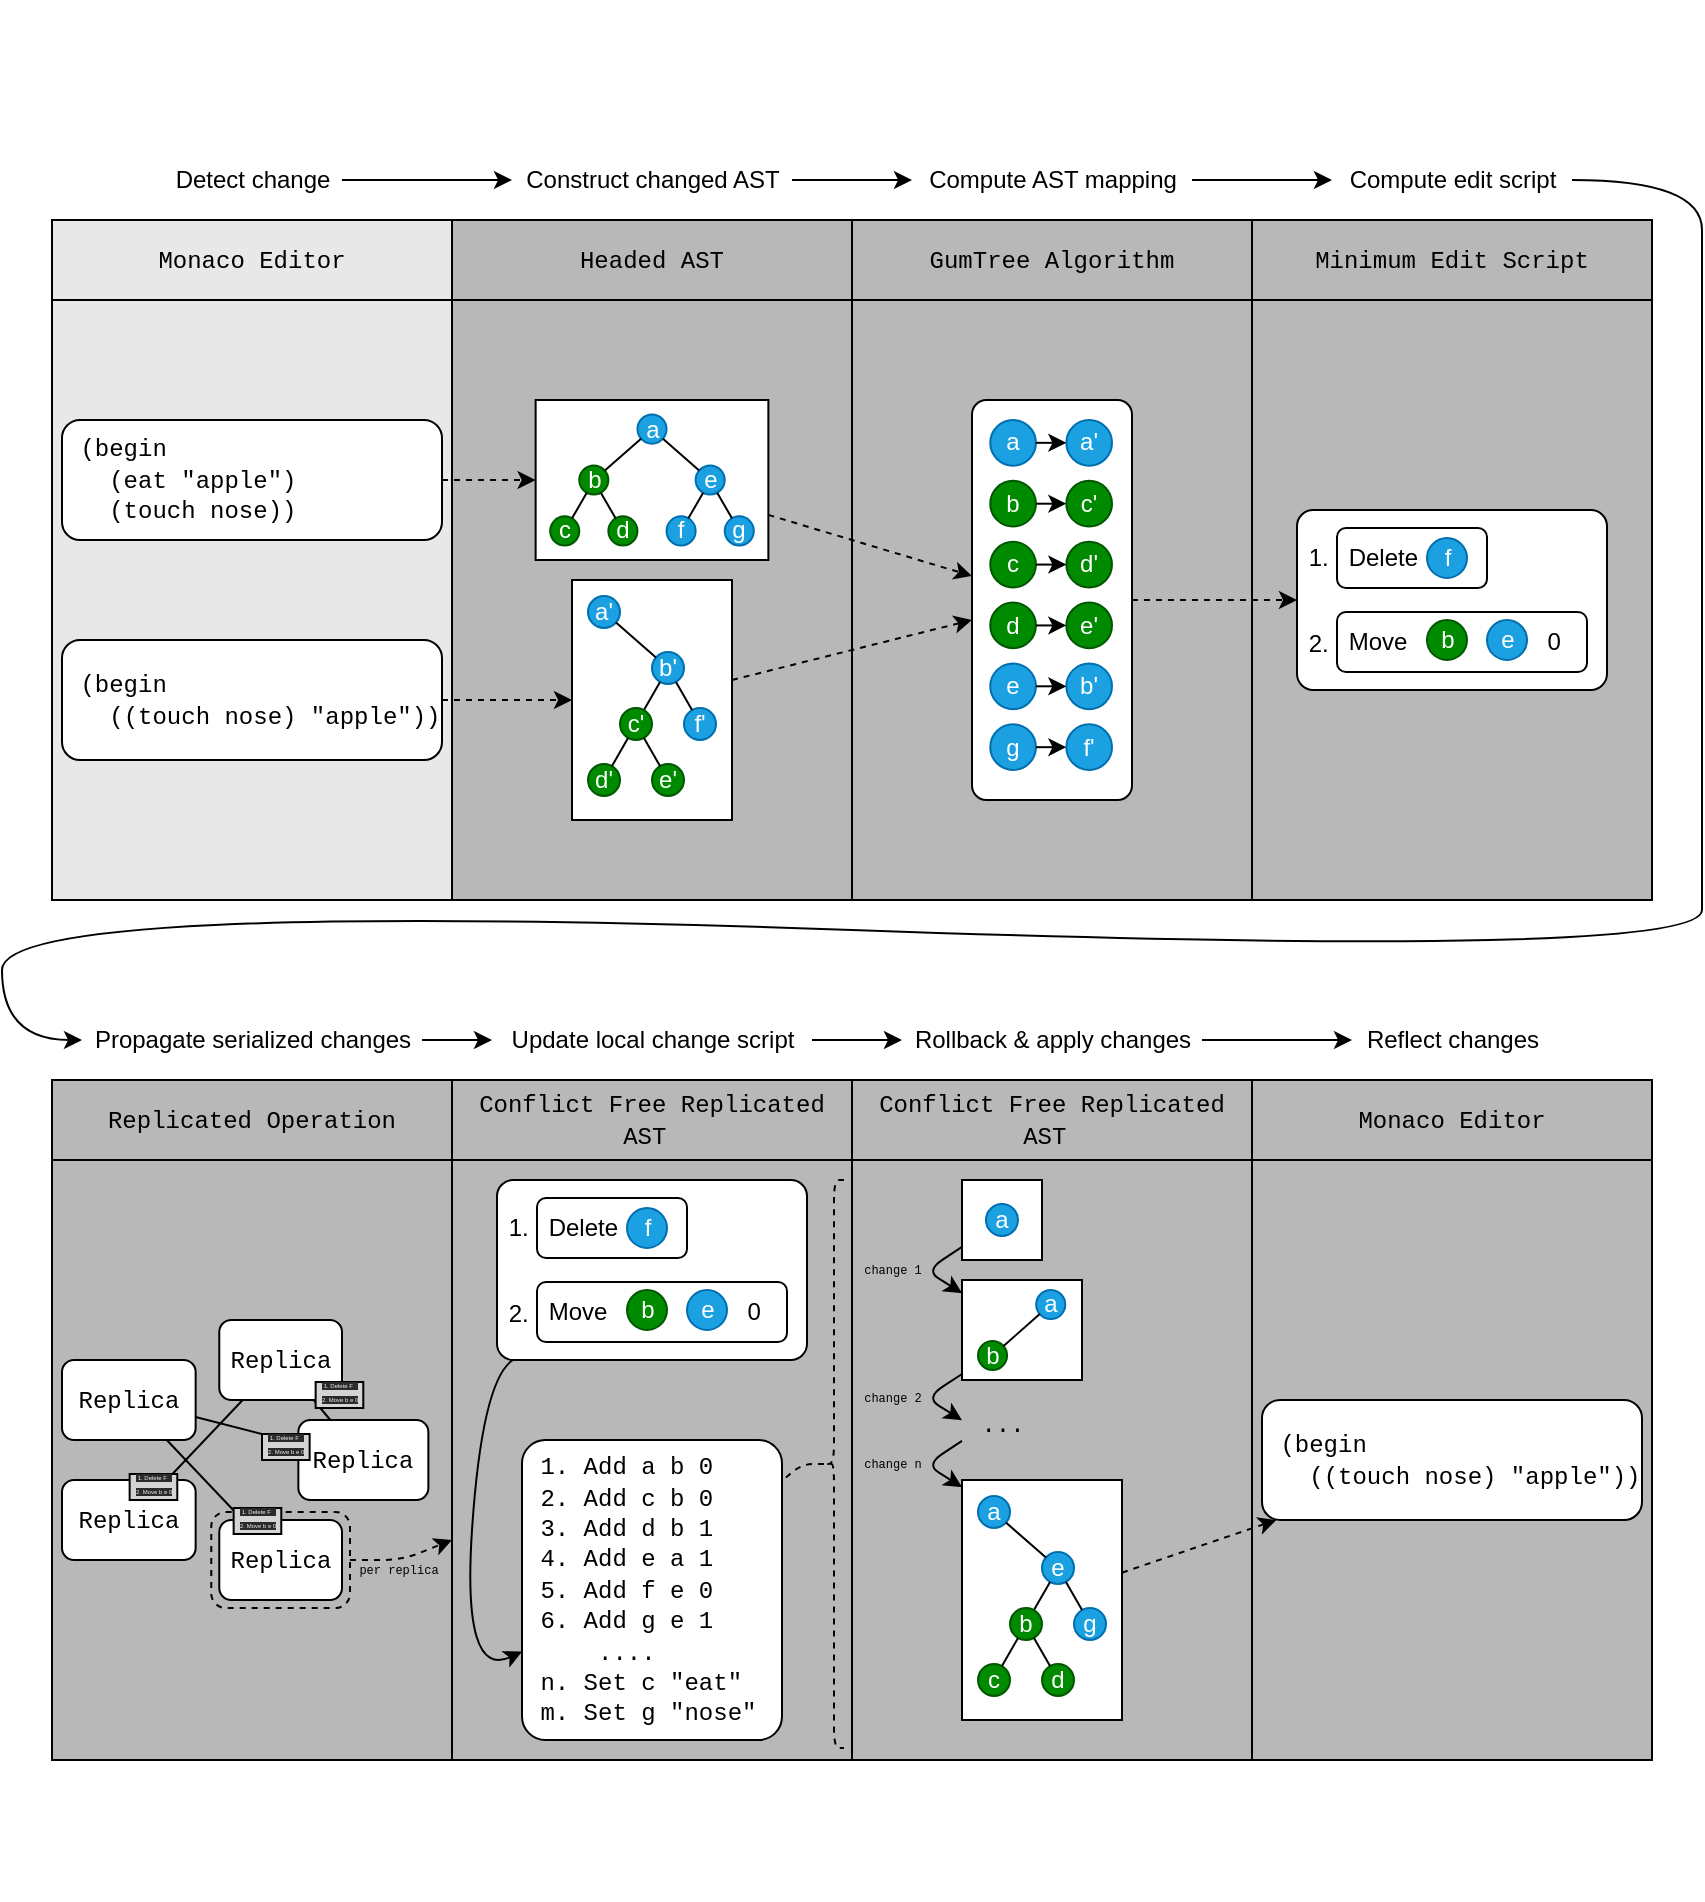 <mxfile>
    <diagram id="mRfl5f8I7EvicKER9gd0" name="Page-1">
        <mxGraphModel dx="1424" dy="2254" grid="1" gridSize="10" guides="1" tooltips="1" connect="1" arrows="1" fold="1" page="1" pageScale="1" pageWidth="850" pageHeight="1100" math="0" shadow="0">
            <root>
                <mxCell id="0"/>
                <mxCell id="1" parent="0"/>
                <mxCell id="396" value="" style="group;rotation=90;" parent="1" vertex="1" connectable="0">
                    <mxGeometry x="66.82" y="-372" width="14" height="12" as="geometry"/>
                </mxCell>
                <mxCell id="393" value="" style="endArrow=none;html=1;labelBackgroundColor=#FFCCCC;fontFamily=Helvetica;fontSize=3;strokeWidth=0.3;" parent="396" edge="1">
                    <mxGeometry width="50" height="50" relative="1" as="geometry">
                        <mxPoint x="3" y="10" as="sourcePoint"/>
                        <mxPoint x="13" as="targetPoint"/>
                    </mxGeometry>
                </mxCell>
                <mxCell id="394" value="" style="endArrow=none;html=1;labelBackgroundColor=#FFCCCC;fontFamily=Helvetica;fontSize=3;strokeWidth=0.3;" parent="396" edge="1">
                    <mxGeometry width="50" height="50" relative="1" as="geometry">
                        <mxPoint x="3" y="13" as="sourcePoint"/>
                        <mxPoint x="13" y="3" as="targetPoint"/>
                    </mxGeometry>
                </mxCell>
                <mxCell id="395" value="" style="endArrow=none;html=1;labelBackgroundColor=#FFCCCC;fontFamily=Helvetica;fontSize=3;strokeWidth=0.3;" parent="396" edge="1">
                    <mxGeometry width="50" height="50" relative="1" as="geometry">
                        <mxPoint x="1" y="9" as="sourcePoint"/>
                        <mxPoint x="11" y="-1" as="targetPoint"/>
                    </mxGeometry>
                </mxCell>
                <mxCell id="390" value="" style="endArrow=none;html=1;labelBackgroundColor=#FFCCCC;fontFamily=Helvetica;fontSize=3;strokeWidth=0.3;" parent="1" edge="1">
                    <mxGeometry width="50" height="50" relative="1" as="geometry">
                        <mxPoint x="186.82" y="-398" as="sourcePoint"/>
                        <mxPoint x="176.82" y="-408" as="targetPoint"/>
                    </mxGeometry>
                </mxCell>
                <mxCell id="391" value="" style="endArrow=none;html=1;labelBackgroundColor=#FFCCCC;fontFamily=Helvetica;fontSize=3;strokeWidth=0.3;" parent="1" edge="1">
                    <mxGeometry width="50" height="50" relative="1" as="geometry">
                        <mxPoint x="189.82" y="-398" as="sourcePoint"/>
                        <mxPoint x="179.82" y="-408" as="targetPoint"/>
                    </mxGeometry>
                </mxCell>
                <mxCell id="392" value="" style="endArrow=none;html=1;labelBackgroundColor=#FFCCCC;fontFamily=Helvetica;fontSize=3;strokeWidth=0.3;" parent="1" edge="1">
                    <mxGeometry width="50" height="50" relative="1" as="geometry">
                        <mxPoint x="185.82" y="-396" as="sourcePoint"/>
                        <mxPoint x="175.82" y="-406" as="targetPoint"/>
                    </mxGeometry>
                </mxCell>
                <mxCell id="386" value="" style="group;rotation=-25;" parent="1" vertex="1" connectable="0">
                    <mxGeometry x="125.64" y="-382" width="14" height="12" as="geometry"/>
                </mxCell>
                <mxCell id="383" value="" style="endArrow=none;html=1;labelBackgroundColor=#FFCCCC;fontFamily=Helvetica;fontSize=3;strokeWidth=0.3;" parent="386" edge="1">
                    <mxGeometry width="50" height="50" relative="1" as="geometry">
                        <mxPoint x="13" y="8" as="sourcePoint"/>
                        <mxPoint y="4" as="targetPoint"/>
                    </mxGeometry>
                </mxCell>
                <mxCell id="384" value="" style="endArrow=none;html=1;labelBackgroundColor=#FFCCCC;fontFamily=Helvetica;fontSize=3;strokeWidth=0.3;" parent="386" edge="1">
                    <mxGeometry width="50" height="50" relative="1" as="geometry">
                        <mxPoint x="15" y="6" as="sourcePoint"/>
                        <mxPoint x="2" y="2" as="targetPoint"/>
                    </mxGeometry>
                </mxCell>
                <mxCell id="385" value="" style="endArrow=none;html=1;labelBackgroundColor=#FFCCCC;fontFamily=Helvetica;fontSize=3;strokeWidth=0.3;" parent="386" edge="1">
                    <mxGeometry width="50" height="50" relative="1" as="geometry">
                        <mxPoint x="12" y="10" as="sourcePoint"/>
                        <mxPoint x="-1" y="6" as="targetPoint"/>
                    </mxGeometry>
                </mxCell>
                <mxCell id="380" value="" style="endArrow=none;html=1;labelBackgroundColor=#FFCCCC;fontFamily=Helvetica;fontSize=3;strokeWidth=0.3;" parent="1" edge="1">
                    <mxGeometry width="50" height="50" relative="1" as="geometry">
                        <mxPoint x="131.82" y="-345" as="sourcePoint"/>
                        <mxPoint x="121.82" y="-355" as="targetPoint"/>
                    </mxGeometry>
                </mxCell>
                <mxCell id="381" value="" style="endArrow=none;html=1;labelBackgroundColor=#FFCCCC;fontFamily=Helvetica;fontSize=3;strokeWidth=0.3;" parent="1" edge="1">
                    <mxGeometry width="50" height="50" relative="1" as="geometry">
                        <mxPoint x="134.82" y="-345" as="sourcePoint"/>
                        <mxPoint x="124.82" y="-355" as="targetPoint"/>
                    </mxGeometry>
                </mxCell>
                <mxCell id="382" value="" style="endArrow=none;html=1;labelBackgroundColor=#FFCCCC;fontFamily=Helvetica;fontSize=3;strokeWidth=0.3;" parent="1" edge="1">
                    <mxGeometry width="50" height="50" relative="1" as="geometry">
                        <mxPoint x="130.82" y="-343" as="sourcePoint"/>
                        <mxPoint x="120.82" y="-353" as="targetPoint"/>
                    </mxGeometry>
                </mxCell>
                <mxCell id="206" value="" style="rounded=0;whiteSpace=wrap;html=1;shadow=0;strokeColor=default;fillColor=#E8E8E8;" parent="1" vertex="1">
                    <mxGeometry x="25" y="-950" width="200" height="300" as="geometry"/>
                </mxCell>
                <mxCell id="198" value="" style="rounded=0;whiteSpace=wrap;html=1;shadow=0;strokeColor=default;fillColor=#B8B8B8;" parent="1" vertex="1">
                    <mxGeometry x="625" y="-950" width="200" height="300" as="geometry"/>
                </mxCell>
                <mxCell id="197" value="" style="rounded=0;whiteSpace=wrap;html=1;shadow=0;strokeColor=default;fillColor=#B8B8B8;" parent="1" vertex="1">
                    <mxGeometry x="425" y="-950" width="200" height="300" as="geometry"/>
                </mxCell>
                <mxCell id="178" value="" style="rounded=0;whiteSpace=wrap;html=1;shadow=0;strokeColor=default;fillColor=#B8B8B8;" parent="1" vertex="1">
                    <mxGeometry x="225" y="-950" width="200" height="300" as="geometry"/>
                </mxCell>
                <mxCell id="14" value="&lt;font face=&quot;Courier New&quot;&gt;&amp;nbsp;(begin&lt;br&gt;&amp;nbsp; &amp;nbsp;(eat &quot;&lt;/font&gt;&lt;span style=&quot;font-family: &amp;#34;courier new&amp;#34;&quot;&gt;apple&lt;/span&gt;&lt;font face=&quot;Courier New&quot;&gt;&quot;)&lt;br&gt;&amp;nbsp; &amp;nbsp;(touch nose))&lt;/font&gt;" style="rounded=1;whiteSpace=wrap;html=1;align=left;" parent="1" vertex="1">
                    <mxGeometry x="30" y="-890" width="190" height="60" as="geometry"/>
                </mxCell>
                <mxCell id="163" value="" style="group" parent="1" vertex="1" connectable="0">
                    <mxGeometry x="285" y="-810" width="80" height="120" as="geometry"/>
                </mxCell>
                <mxCell id="162" value="" style="rounded=0;whiteSpace=wrap;html=1;fontFamily=Courier New;" parent="163" vertex="1">
                    <mxGeometry width="80" height="120" as="geometry"/>
                </mxCell>
                <mxCell id="93" value="" style="group" parent="163" vertex="1" connectable="0">
                    <mxGeometry x="8" y="8.0" width="64" height="111.256" as="geometry"/>
                </mxCell>
                <mxCell id="71" value="b'" style="ellipse;whiteSpace=wrap;html=1;aspect=fixed;fillColor=#1ba1e2;strokeColor=#006EAF;fontColor=#ffffff;" parent="93" vertex="1">
                    <mxGeometry x="32" y="28" width="16" height="16" as="geometry"/>
                </mxCell>
                <mxCell id="73" value="" style="endArrow=none;html=1;" parent="93" source="71" target="84" edge="1">
                    <mxGeometry width="50" height="50" relative="1" as="geometry">
                        <mxPoint x="232" y="16" as="sourcePoint"/>
                        <mxPoint x="27.969" y="57.054" as="targetPoint"/>
                    </mxGeometry>
                </mxCell>
                <mxCell id="74" value="f'" style="ellipse;whiteSpace=wrap;html=1;aspect=fixed;fillColor=#1ba1e2;strokeColor=#006EAF;fontColor=#ffffff;" parent="93" vertex="1">
                    <mxGeometry x="48" y="56" width="16" height="16" as="geometry"/>
                </mxCell>
                <mxCell id="75" value="" style="endArrow=none;html=1;" parent="93" source="71" target="74" edge="1">
                    <mxGeometry width="50" height="50" relative="1" as="geometry">
                        <mxPoint x="13.385" y="-13.988" as="sourcePoint"/>
                        <mxPoint x="2.656" y="2.015" as="targetPoint"/>
                    </mxGeometry>
                </mxCell>
                <mxCell id="81" value="a'" style="ellipse;whiteSpace=wrap;html=1;aspect=fixed;fillColor=#1ba1e2;strokeColor=#006EAF;fontColor=#ffffff;" parent="93" vertex="1">
                    <mxGeometry width="16" height="16" as="geometry"/>
                </mxCell>
                <mxCell id="83" value="" style="endArrow=none;html=1;" parent="93" source="81" target="71" edge="1">
                    <mxGeometry width="50" height="50" relative="1" as="geometry">
                        <mxPoint x="-18.615" y="-41.988" as="sourcePoint"/>
                        <mxPoint x="20.01" y="29.066" as="targetPoint"/>
                    </mxGeometry>
                </mxCell>
                <mxCell id="84" value="c'" style="ellipse;whiteSpace=wrap;html=1;aspect=fixed;fillColor=#008a00;strokeColor=#005700;fontColor=#ffffff;" parent="93" vertex="1">
                    <mxGeometry x="16" y="56" width="16" height="16" as="geometry"/>
                </mxCell>
                <mxCell id="85" value="d'" style="ellipse;whiteSpace=wrap;html=1;aspect=fixed;fillColor=#008a00;strokeColor=#005700;fontColor=#ffffff;" parent="93" vertex="1">
                    <mxGeometry y="84" width="16" height="16" as="geometry"/>
                </mxCell>
                <mxCell id="86" value="" style="endArrow=none;html=1;" parent="93" source="84" target="85" edge="1">
                    <mxGeometry width="50" height="50" relative="1" as="geometry">
                        <mxPoint x="216" y="44" as="sourcePoint"/>
                        <mxPoint x="256" y="4" as="targetPoint"/>
                    </mxGeometry>
                </mxCell>
                <mxCell id="87" value="e'" style="ellipse;whiteSpace=wrap;html=1;aspect=fixed;fillColor=#008a00;strokeColor=#005700;fontColor=#ffffff;" parent="93" vertex="1">
                    <mxGeometry x="32" y="84" width="16" height="16" as="geometry"/>
                </mxCell>
                <mxCell id="88" value="" style="endArrow=none;html=1;" parent="93" source="84" target="87" edge="1">
                    <mxGeometry width="50" height="50" relative="1" as="geometry">
                        <mxPoint x="-2.615" y="14.012" as="sourcePoint"/>
                        <mxPoint x="-13.344" y="30.015" as="targetPoint"/>
                    </mxGeometry>
                </mxCell>
                <mxCell id="164" value="" style="group" parent="1" vertex="1" connectable="0">
                    <mxGeometry x="266.82" y="-900" width="116.36" height="80" as="geometry"/>
                </mxCell>
                <mxCell id="160" value="" style="rounded=0;whiteSpace=wrap;html=1;fontFamily=Courier New;" parent="164" vertex="1">
                    <mxGeometry width="116.36" height="80" as="geometry"/>
                </mxCell>
                <mxCell id="89" value="" style="group" parent="164" vertex="1" connectable="0">
                    <mxGeometry x="7.272" y="7.273" width="101.815" height="65.455" as="geometry"/>
                </mxCell>
                <mxCell id="56" value="e" style="ellipse;whiteSpace=wrap;html=1;aspect=fixed;fillColor=#1ba1e2;strokeColor=#006EAF;fontColor=#ffffff;" parent="89" vertex="1">
                    <mxGeometry x="72.725" y="25.455" width="14.545" height="14.545" as="geometry"/>
                </mxCell>
                <mxCell id="57" value="f" style="ellipse;whiteSpace=wrap;html=1;aspect=fixed;fillColor=#1ba1e2;strokeColor=#006EAF;fontColor=#ffffff;" parent="89" vertex="1">
                    <mxGeometry x="58.18" y="50.909" width="14.545" height="14.545" as="geometry"/>
                </mxCell>
                <mxCell id="58" value="" style="endArrow=none;html=1;" parent="89" source="56" target="57" edge="1">
                    <mxGeometry width="50" height="50" relative="1" as="geometry">
                        <mxPoint x="254.537" y="14.545" as="sourcePoint"/>
                        <mxPoint x="290.9" y="-21.818" as="targetPoint"/>
                    </mxGeometry>
                </mxCell>
                <mxCell id="59" value="g" style="ellipse;whiteSpace=wrap;html=1;aspect=fixed;fillColor=#1ba1e2;strokeColor=#006EAF;fontColor=#ffffff;" parent="89" vertex="1">
                    <mxGeometry x="87.27" y="50.909" width="14.545" height="14.545" as="geometry"/>
                </mxCell>
                <mxCell id="60" value="" style="endArrow=none;html=1;" parent="89" source="56" target="59" edge="1">
                    <mxGeometry width="50" height="50" relative="1" as="geometry">
                        <mxPoint x="55.803" y="-12.716" as="sourcePoint"/>
                        <mxPoint x="46.05" y="1.832" as="targetPoint"/>
                    </mxGeometry>
                </mxCell>
                <mxCell id="61" value="b" style="ellipse;whiteSpace=wrap;html=1;aspect=fixed;fillColor=#008a00;strokeColor=#005700;fontColor=#ffffff;" parent="89" vertex="1">
                    <mxGeometry x="14.545" y="25.455" width="14.545" height="14.545" as="geometry"/>
                </mxCell>
                <mxCell id="62" value="c" style="ellipse;whiteSpace=wrap;html=1;aspect=fixed;fillColor=#008a00;strokeColor=#005700;fontColor=#ffffff;" parent="89" vertex="1">
                    <mxGeometry y="50.909" width="14.545" height="14.545" as="geometry"/>
                </mxCell>
                <mxCell id="63" value="" style="endArrow=none;html=1;" parent="89" source="61" target="62" edge="1">
                    <mxGeometry width="50" height="50" relative="1" as="geometry">
                        <mxPoint x="196.357" y="14.545" as="sourcePoint"/>
                        <mxPoint x="232.72" y="-21.818" as="targetPoint"/>
                    </mxGeometry>
                </mxCell>
                <mxCell id="64" value="d" style="ellipse;whiteSpace=wrap;html=1;aspect=fixed;fillColor=#008a00;strokeColor=#005700;fontColor=#ffffff;" parent="89" vertex="1">
                    <mxGeometry x="29.09" y="50.909" width="14.545" height="14.545" as="geometry"/>
                </mxCell>
                <mxCell id="65" value="" style="endArrow=none;html=1;" parent="89" source="61" target="64" edge="1">
                    <mxGeometry width="50" height="50" relative="1" as="geometry">
                        <mxPoint x="-2.377" y="-12.716" as="sourcePoint"/>
                        <mxPoint x="-12.13" y="1.832" as="targetPoint"/>
                    </mxGeometry>
                </mxCell>
                <mxCell id="66" value="a" style="ellipse;whiteSpace=wrap;html=1;aspect=fixed;fillColor=#1ba1e2;strokeColor=#006EAF;fontColor=#ffffff;" parent="89" vertex="1">
                    <mxGeometry x="43.635" width="14.545" height="14.545" as="geometry"/>
                </mxCell>
                <mxCell id="68" value="" style="endArrow=none;html=1;" parent="89" source="66" target="61" edge="1">
                    <mxGeometry width="50" height="50" relative="1" as="geometry">
                        <mxPoint x="225.447" y="-10.909" as="sourcePoint"/>
                        <mxPoint x="39.989" y="26.423" as="targetPoint"/>
                    </mxGeometry>
                </mxCell>
                <mxCell id="70" value="" style="endArrow=none;html=1;" parent="89" source="66" target="56" edge="1">
                    <mxGeometry width="50" height="50" relative="1" as="geometry">
                        <mxPoint x="26.713" y="-38.171" as="sourcePoint"/>
                        <mxPoint x="61.826" y="26.423" as="targetPoint"/>
                    </mxGeometry>
                </mxCell>
                <mxCell id="189" value="" style="group" parent="1" vertex="1" connectable="0">
                    <mxGeometry x="647.5" y="-845" width="155" height="90" as="geometry"/>
                </mxCell>
                <mxCell id="187" value="&amp;nbsp;1.&lt;br&gt;&lt;br&gt;&lt;br&gt;&amp;nbsp;2." style="rounded=1;whiteSpace=wrap;html=1;align=left;arcSize=9;" parent="189" vertex="1">
                    <mxGeometry width="155" height="90" as="geometry"/>
                </mxCell>
                <mxCell id="184" value="" style="group" parent="189" vertex="1" connectable="0">
                    <mxGeometry x="20" y="9" width="75" height="30" as="geometry"/>
                </mxCell>
                <mxCell id="144" value="&amp;nbsp;Delete" style="rounded=1;whiteSpace=wrap;html=1;align=left;" parent="184" vertex="1">
                    <mxGeometry width="75" height="30" as="geometry"/>
                </mxCell>
                <mxCell id="146" value="f" style="ellipse;whiteSpace=wrap;html=1;aspect=fixed;fillColor=#1ba1e2;strokeColor=#006EAF;fontColor=#ffffff;" parent="184" vertex="1">
                    <mxGeometry x="45" y="5" width="20" height="20" as="geometry"/>
                </mxCell>
                <mxCell id="145" value="&amp;nbsp;Move&amp;nbsp; &amp;nbsp; &amp;nbsp; &amp;nbsp; &amp;nbsp; &amp;nbsp; &amp;nbsp; &amp;nbsp; &amp;nbsp; &amp;nbsp; &amp;nbsp;0" style="rounded=1;whiteSpace=wrap;html=1;align=left;" parent="189" vertex="1">
                    <mxGeometry x="20" y="51" width="125" height="30" as="geometry"/>
                </mxCell>
                <mxCell id="185" value="" style="group" parent="189" vertex="1" connectable="0">
                    <mxGeometry x="20" y="50" width="125" height="30" as="geometry"/>
                </mxCell>
                <mxCell id="149" value="b" style="ellipse;whiteSpace=wrap;html=1;aspect=fixed;fillColor=#008a00;strokeColor=#005700;fontColor=#ffffff;" parent="185" vertex="1">
                    <mxGeometry x="45" y="5" width="20" height="20" as="geometry"/>
                </mxCell>
                <mxCell id="150" value="e" style="ellipse;whiteSpace=wrap;html=1;aspect=fixed;fillColor=#1ba1e2;strokeColor=#006EAF;fontColor=#ffffff;" parent="185" vertex="1">
                    <mxGeometry x="75" y="5" width="20" height="20" as="geometry"/>
                </mxCell>
                <mxCell id="192" value="" style="group" parent="1" vertex="1" connectable="0">
                    <mxGeometry x="485" y="-900" width="80" height="200" as="geometry"/>
                </mxCell>
                <mxCell id="190" value="" style="rounded=1;whiteSpace=wrap;html=1;align=left;arcSize=9;" parent="192" vertex="1">
                    <mxGeometry width="80" height="200" as="geometry"/>
                </mxCell>
                <mxCell id="143" value="" style="group" parent="192" vertex="1" connectable="0">
                    <mxGeometry x="9.13" y="10" width="60.87" height="175" as="geometry"/>
                </mxCell>
                <mxCell id="123" value="a" style="ellipse;whiteSpace=wrap;html=1;aspect=fixed;fillColor=#1ba1e2;strokeColor=#006EAF;fontColor=#ffffff;" parent="143" vertex="1">
                    <mxGeometry width="22.826" height="22.826" as="geometry"/>
                </mxCell>
                <mxCell id="124" value="a'" style="ellipse;whiteSpace=wrap;html=1;aspect=fixed;fillColor=#1ba1e2;strokeColor=#006EAF;fontColor=#ffffff;" parent="143" vertex="1">
                    <mxGeometry x="38.044" width="22.826" height="22.826" as="geometry"/>
                </mxCell>
                <mxCell id="125" style="edgeStyle=none;html=1;fontFamily=Courier New;" parent="143" source="123" target="124" edge="1">
                    <mxGeometry relative="1" as="geometry"/>
                </mxCell>
                <mxCell id="127" value="b" style="ellipse;whiteSpace=wrap;html=1;aspect=fixed;fillColor=#008a00;strokeColor=#005700;fontColor=#ffffff;" parent="143" vertex="1">
                    <mxGeometry y="30.435" width="22.826" height="22.826" as="geometry"/>
                </mxCell>
                <mxCell id="128" value="c'" style="ellipse;whiteSpace=wrap;html=1;aspect=fixed;fillColor=#008a00;strokeColor=#005700;fontColor=#ffffff;" parent="143" vertex="1">
                    <mxGeometry x="38.044" y="30.435" width="22.826" height="22.826" as="geometry"/>
                </mxCell>
                <mxCell id="129" style="edgeStyle=none;html=1;fontFamily=Courier New;" parent="143" source="127" target="128" edge="1">
                    <mxGeometry relative="1" as="geometry"/>
                </mxCell>
                <mxCell id="130" value="c" style="ellipse;whiteSpace=wrap;html=1;aspect=fixed;fillColor=#008a00;strokeColor=#005700;fontColor=#ffffff;" parent="143" vertex="1">
                    <mxGeometry y="60.87" width="22.826" height="22.826" as="geometry"/>
                </mxCell>
                <mxCell id="131" value="d'" style="ellipse;whiteSpace=wrap;html=1;aspect=fixed;fillColor=#008a00;strokeColor=#005700;fontColor=#ffffff;" parent="143" vertex="1">
                    <mxGeometry x="38.044" y="60.87" width="22.826" height="22.826" as="geometry"/>
                </mxCell>
                <mxCell id="132" style="edgeStyle=none;html=1;fontFamily=Courier New;" parent="143" source="130" target="131" edge="1">
                    <mxGeometry relative="1" as="geometry"/>
                </mxCell>
                <mxCell id="133" value="d" style="ellipse;whiteSpace=wrap;html=1;aspect=fixed;fillColor=#008a00;strokeColor=#005700;fontColor=#ffffff;" parent="143" vertex="1">
                    <mxGeometry y="91.304" width="22.826" height="22.826" as="geometry"/>
                </mxCell>
                <mxCell id="134" value="e'" style="ellipse;whiteSpace=wrap;html=1;aspect=fixed;fillColor=#008a00;strokeColor=#005700;fontColor=#ffffff;" parent="143" vertex="1">
                    <mxGeometry x="38.044" y="91.304" width="22.826" height="22.826" as="geometry"/>
                </mxCell>
                <mxCell id="139" style="edgeStyle=none;html=1;entryX=0;entryY=0.5;entryDx=0;entryDy=0;fontFamily=Courier New;" parent="143" source="133" target="134" edge="1">
                    <mxGeometry relative="1" as="geometry"/>
                </mxCell>
                <mxCell id="135" value="e" style="ellipse;whiteSpace=wrap;html=1;aspect=fixed;fillColor=#1ba1e2;strokeColor=#006EAF;fontColor=#ffffff;" parent="143" vertex="1">
                    <mxGeometry y="121.739" width="22.826" height="22.826" as="geometry"/>
                </mxCell>
                <mxCell id="136" value="b'" style="ellipse;whiteSpace=wrap;html=1;aspect=fixed;fillColor=#1ba1e2;strokeColor=#006EAF;fontColor=#ffffff;" parent="143" vertex="1">
                    <mxGeometry x="38.044" y="121.739" width="22.826" height="22.826" as="geometry"/>
                </mxCell>
                <mxCell id="140" style="edgeStyle=none;html=1;fontFamily=Courier New;" parent="143" source="135" target="136" edge="1">
                    <mxGeometry relative="1" as="geometry"/>
                </mxCell>
                <mxCell id="137" value="g" style="ellipse;whiteSpace=wrap;html=1;aspect=fixed;fillColor=#1ba1e2;strokeColor=#006EAF;fontColor=#ffffff;" parent="143" vertex="1">
                    <mxGeometry y="152.174" width="22.826" height="22.826" as="geometry"/>
                </mxCell>
                <mxCell id="138" value="f'" style="ellipse;whiteSpace=wrap;html=1;aspect=fixed;fillColor=#1ba1e2;strokeColor=#006EAF;fontColor=#ffffff;" parent="143" vertex="1">
                    <mxGeometry x="38.044" y="152.174" width="22.826" height="22.826" as="geometry"/>
                </mxCell>
                <mxCell id="142" style="edgeStyle=none;html=1;fontFamily=Courier New;" parent="143" source="137" target="138" edge="1">
                    <mxGeometry relative="1" as="geometry"/>
                </mxCell>
                <mxCell id="200" value="&lt;span&gt;&lt;font face=&quot;Courier New&quot;&gt;Monaco Editor&lt;/font&gt;&lt;/span&gt;" style="rounded=0;whiteSpace=wrap;html=1;shadow=0;strokeColor=default;fillColor=#E8E8E8;" parent="1" vertex="1">
                    <mxGeometry x="25" y="-990" width="200" height="40" as="geometry"/>
                </mxCell>
                <mxCell id="201" value="&lt;span&gt;&lt;font face=&quot;Courier New&quot;&gt;Headed AST&lt;/font&gt;&lt;/span&gt;" style="rounded=0;whiteSpace=wrap;html=1;shadow=0;strokeColor=default;fillColor=#B8B8B8;" parent="1" vertex="1">
                    <mxGeometry x="225" y="-990" width="200" height="40" as="geometry"/>
                </mxCell>
                <mxCell id="202" value="&lt;font face=&quot;Courier New&quot;&gt;GumTree Algorithm&lt;/font&gt;" style="rounded=0;whiteSpace=wrap;html=1;shadow=0;strokeColor=default;fillColor=#B8B8B8;" parent="1" vertex="1">
                    <mxGeometry x="425" y="-990" width="200" height="40" as="geometry"/>
                </mxCell>
                <mxCell id="204" value="&lt;span&gt;&lt;font face=&quot;Courier New&quot;&gt;Minimum Edit Script&lt;/font&gt;&lt;/span&gt;" style="rounded=0;whiteSpace=wrap;html=1;shadow=0;strokeColor=default;fillColor=#B8B8B8;" parent="1" vertex="1">
                    <mxGeometry x="625" y="-990" width="200" height="40" as="geometry"/>
                </mxCell>
                <mxCell id="207" value="&lt;font face=&quot;Courier New&quot;&gt;&amp;nbsp;(begin&lt;br&gt;&amp;nbsp; &amp;nbsp;(&lt;/font&gt;&lt;span style=&quot;font-family: &amp;#34;courier new&amp;#34;&quot;&gt;(touch nose)&lt;/span&gt;&lt;font face=&quot;Courier New&quot;&gt;&amp;nbsp;&quot;&lt;/font&gt;&lt;span style=&quot;font-family: &amp;#34;courier new&amp;#34;&quot;&gt;apple&lt;/span&gt;&lt;font face=&quot;Courier New&quot;&gt;&quot;))&lt;/font&gt;" style="rounded=1;whiteSpace=wrap;html=1;align=left;" parent="1" vertex="1">
                    <mxGeometry x="30" y="-780" width="190" height="60" as="geometry"/>
                </mxCell>
                <mxCell id="225" style="edgeStyle=none;html=1;labelBackgroundColor=#FFCCCC;fontFamily=Helvetica;" parent="1" source="220" target="221" edge="1">
                    <mxGeometry relative="1" as="geometry"/>
                </mxCell>
                <mxCell id="220" value="Detect change" style="text;html=1;align=center;verticalAlign=middle;resizable=0;points=[];autosize=1;strokeColor=none;fillColor=none;" parent="1" vertex="1">
                    <mxGeometry x="80" y="-1020" width="90" height="20" as="geometry"/>
                </mxCell>
                <mxCell id="226" style="edgeStyle=none;html=1;labelBackgroundColor=#FFCCCC;fontFamily=Helvetica;" parent="1" source="221" target="223" edge="1">
                    <mxGeometry relative="1" as="geometry"/>
                </mxCell>
                <mxCell id="221" value="Construct changed AST" style="text;html=1;align=center;verticalAlign=middle;resizable=0;points=[];autosize=1;strokeColor=none;fillColor=none;" parent="1" vertex="1">
                    <mxGeometry x="255" y="-1020" width="140" height="20" as="geometry"/>
                </mxCell>
                <mxCell id="227" style="edgeStyle=none;html=1;labelBackgroundColor=#FFCCCC;fontFamily=Helvetica;" parent="1" source="223" target="224" edge="1">
                    <mxGeometry relative="1" as="geometry"/>
                </mxCell>
                <mxCell id="223" value="&lt;font face=&quot;Helvetica&quot;&gt;Compute AST mapping&lt;/font&gt;" style="text;html=1;align=center;verticalAlign=middle;resizable=0;points=[];autosize=1;strokeColor=none;fillColor=none;fontFamily=Courier New;" parent="1" vertex="1">
                    <mxGeometry x="455" y="-1020" width="140" height="20" as="geometry"/>
                </mxCell>
                <mxCell id="224" value="Compute edit script" style="text;html=1;align=center;verticalAlign=middle;resizable=0;points=[];autosize=1;strokeColor=none;fillColor=none;fontFamily=Helvetica;" parent="1" vertex="1">
                    <mxGeometry x="665" y="-1020" width="120" height="20" as="geometry"/>
                </mxCell>
                <mxCell id="229" value="" style="rounded=0;whiteSpace=wrap;html=1;shadow=0;strokeColor=default;fillColor=#B8B8B8;" parent="1" vertex="1">
                    <mxGeometry x="625" y="-520" width="200" height="300" as="geometry"/>
                </mxCell>
                <mxCell id="230" value="" style="rounded=0;whiteSpace=wrap;html=1;shadow=0;strokeColor=default;fillColor=#B8B8B8;" parent="1" vertex="1">
                    <mxGeometry x="425" y="-520" width="200" height="300" as="geometry"/>
                </mxCell>
                <mxCell id="231" value="" style="rounded=0;whiteSpace=wrap;html=1;shadow=0;strokeColor=default;fillColor=#B8B8B8;" parent="1" vertex="1">
                    <mxGeometry x="225" y="-520" width="200" height="300" as="geometry"/>
                </mxCell>
                <mxCell id="294" value="&lt;span&gt;&lt;font face=&quot;Courier New&quot;&gt;Conflict Free Replicated AST&amp;nbsp;&lt;/font&gt;&lt;/span&gt;" style="rounded=0;whiteSpace=wrap;html=1;shadow=0;strokeColor=default;fillColor=#B8B8B8;" parent="1" vertex="1">
                    <mxGeometry x="225" y="-560" width="200" height="40" as="geometry"/>
                </mxCell>
                <mxCell id="295" value="&lt;span style=&quot;font-family: &amp;#34;courier new&amp;#34;&quot;&gt;Conflict Free Replicated AST&amp;nbsp;&lt;/span&gt;" style="rounded=0;whiteSpace=wrap;html=1;shadow=0;strokeColor=default;fillColor=#B8B8B8;" parent="1" vertex="1">
                    <mxGeometry x="425" y="-560" width="200" height="40" as="geometry"/>
                </mxCell>
                <mxCell id="296" value="&lt;span&gt;&lt;font face=&quot;Courier New&quot;&gt;Monaco Editor&lt;/font&gt;&lt;/span&gt;" style="rounded=0;whiteSpace=wrap;html=1;shadow=0;strokeColor=default;fillColor=#B8B8B8;" parent="1" vertex="1">
                    <mxGeometry x="625" y="-560" width="200" height="40" as="geometry"/>
                </mxCell>
                <mxCell id="298" style="edgeStyle=none;html=1;labelBackgroundColor=#FFCCCC;fontFamily=Helvetica;" parent="1" source="299" target="301" edge="1">
                    <mxGeometry relative="1" as="geometry"/>
                </mxCell>
                <mxCell id="299" value="Propagate serialized changes" style="text;html=1;align=center;verticalAlign=middle;resizable=0;points=[];autosize=1;strokeColor=none;fillColor=none;" parent="1" vertex="1">
                    <mxGeometry x="40" y="-590" width="170" height="20" as="geometry"/>
                </mxCell>
                <mxCell id="300" style="edgeStyle=none;html=1;labelBackgroundColor=#FFCCCC;fontFamily=Helvetica;" parent="1" source="301" target="303" edge="1">
                    <mxGeometry relative="1" as="geometry"/>
                </mxCell>
                <mxCell id="301" value="Update local change script" style="text;html=1;align=center;verticalAlign=middle;resizable=0;points=[];autosize=1;strokeColor=none;fillColor=none;" parent="1" vertex="1">
                    <mxGeometry x="245" y="-590" width="160" height="20" as="geometry"/>
                </mxCell>
                <mxCell id="302" style="edgeStyle=none;html=1;labelBackgroundColor=#FFCCCC;fontFamily=Helvetica;" parent="1" source="303" target="304" edge="1">
                    <mxGeometry relative="1" as="geometry"/>
                </mxCell>
                <mxCell id="303" value="&lt;font face=&quot;Helvetica&quot;&gt;Rollback &amp;amp; apply changes&lt;/font&gt;" style="text;html=1;align=center;verticalAlign=middle;resizable=0;points=[];autosize=1;strokeColor=none;fillColor=none;fontFamily=Courier New;" parent="1" vertex="1">
                    <mxGeometry x="450" y="-590" width="150" height="20" as="geometry"/>
                </mxCell>
                <mxCell id="304" value="Reflect changes" style="text;html=1;align=center;verticalAlign=middle;resizable=0;points=[];autosize=1;strokeColor=none;fillColor=none;fontFamily=Helvetica;" parent="1" vertex="1">
                    <mxGeometry x="675" y="-590" width="100" height="20" as="geometry"/>
                </mxCell>
                <mxCell id="305" value="" style="rounded=0;whiteSpace=wrap;html=1;shadow=0;strokeColor=default;fillColor=#B8B8B8;" parent="1" vertex="1">
                    <mxGeometry x="25" y="-520" width="200" height="300" as="geometry"/>
                </mxCell>
                <mxCell id="336" value="&lt;span&gt;&lt;font face=&quot;Courier New&quot;&gt;Replicated Operation&lt;/font&gt;&lt;/span&gt;" style="rounded=0;whiteSpace=wrap;html=1;shadow=0;strokeColor=default;fillColor=#B8B8B8;" parent="1" vertex="1">
                    <mxGeometry x="25" y="-560" width="200" height="40" as="geometry"/>
                </mxCell>
                <mxCell id="339" value="&lt;font face=&quot;Courier New&quot;&gt;Replica&lt;/font&gt;" style="rounded=1;whiteSpace=wrap;html=1;shadow=0;fontFamily=Helvetica;strokeColor=default;fillColor=default;" parent="1" vertex="1">
                    <mxGeometry x="108.64" y="-340" width="61.36" height="40" as="geometry"/>
                </mxCell>
                <mxCell id="340" value="&lt;font face=&quot;Courier New&quot;&gt;Replica&lt;/font&gt;" style="rounded=1;whiteSpace=wrap;html=1;shadow=0;fontFamily=Helvetica;strokeColor=default;fillColor=default;" parent="1" vertex="1">
                    <mxGeometry x="148.18" y="-390" width="65" height="40" as="geometry"/>
                </mxCell>
                <mxCell id="341" value="&lt;font face=&quot;Courier New&quot;&gt;Replica&lt;/font&gt;" style="rounded=1;whiteSpace=wrap;html=1;shadow=0;fontFamily=Helvetica;strokeColor=default;fillColor=default;" parent="1" vertex="1">
                    <mxGeometry x="108.64" y="-440" width="61.36" height="40" as="geometry"/>
                </mxCell>
                <mxCell id="342" value="&lt;font face=&quot;Courier New&quot;&gt;Replica&lt;/font&gt;" style="rounded=1;whiteSpace=wrap;html=1;shadow=0;fontFamily=Helvetica;strokeColor=default;fillColor=default;" parent="1" vertex="1">
                    <mxGeometry x="30" y="-420" width="66.82" height="40" as="geometry"/>
                </mxCell>
                <mxCell id="344" value="&lt;font face=&quot;Courier New&quot;&gt;Replica&lt;/font&gt;" style="rounded=1;whiteSpace=wrap;html=1;shadow=0;fontFamily=Helvetica;strokeColor=default;fillColor=default;" parent="1" vertex="1">
                    <mxGeometry x="30" y="-360" width="66.82" height="40" as="geometry"/>
                </mxCell>
                <mxCell id="345" value="" style="endArrow=none;html=1;labelBackgroundColor=#FFCCCC;fontFamily=Courier New;" parent="1" source="342" target="340" edge="1">
                    <mxGeometry width="50" height="50" relative="1" as="geometry">
                        <mxPoint x="131.82" y="-410" as="sourcePoint"/>
                        <mxPoint x="181.82" y="-460" as="targetPoint"/>
                    </mxGeometry>
                </mxCell>
                <mxCell id="346" value="" style="endArrow=none;html=1;labelBackgroundColor=#FFCCCC;fontFamily=Courier New;" parent="1" source="341" target="344" edge="1">
                    <mxGeometry width="50" height="50" relative="1" as="geometry">
                        <mxPoint x="106.82" y="-381.808" as="sourcePoint"/>
                        <mxPoint x="165.0" y="-368.192" as="targetPoint"/>
                    </mxGeometry>
                </mxCell>
                <mxCell id="347" value="" style="endArrow=none;html=1;labelBackgroundColor=#FFCCCC;fontFamily=Courier New;" parent="1" source="342" target="339" edge="1">
                    <mxGeometry width="50" height="50" relative="1" as="geometry">
                        <mxPoint x="116.82" y="-371.808" as="sourcePoint"/>
                        <mxPoint x="175.0" y="-358.192" as="targetPoint"/>
                    </mxGeometry>
                </mxCell>
                <mxCell id="348" value="" style="endArrow=none;html=1;labelBackgroundColor=#FFCCCC;fontFamily=Courier New;" parent="1" source="341" target="340" edge="1">
                    <mxGeometry width="50" height="50" relative="1" as="geometry">
                        <mxPoint x="126.82" y="-361.808" as="sourcePoint"/>
                        <mxPoint x="185.0" y="-348.192" as="targetPoint"/>
                    </mxGeometry>
                </mxCell>
                <mxCell id="369" value="" style="group;fillColor=none;" parent="1" vertex="1" connectable="0">
                    <mxGeometry x="156.82" y="-413" width="23.82" height="17" as="geometry"/>
                </mxCell>
                <mxCell id="367" value="" style="rounded=0;whiteSpace=wrap;html=1;shadow=0;fontFamily=Helvetica;fontSize=5;strokeColor=default;fillColor=#D4D4D4;" parent="369" vertex="1">
                    <mxGeometry y="4" width="23.82" height="13" as="geometry"/>
                </mxCell>
                <mxCell id="509" value="&lt;span style=&quot;color: rgb(240 , 240 , 240) ; font-family: &amp;#34;helvetica&amp;#34; ; font-size: 3px ; font-style: normal ; font-weight: 400 ; letter-spacing: normal ; text-align: center ; text-indent: 0px ; text-transform: none ; word-spacing: 0px ; background-color: rgb(42 , 42 , 42) ; display: inline ; float: none&quot;&gt;&amp;nbsp;1. Delete F&amp;nbsp; &amp;nbsp;&lt;br&gt;&lt;/span&gt;&lt;br style=&quot;color: rgb(240 , 240 , 240) ; font-family: &amp;#34;helvetica&amp;#34; ; font-size: 3px ; font-style: normal ; font-weight: 400 ; letter-spacing: normal ; text-align: center ; text-indent: 0px ; text-transform: none ; word-spacing: 0px ; background-color: rgb(42 , 42 , 42)&quot;&gt;&lt;span style=&quot;color: rgb(240 , 240 , 240) ; font-family: &amp;#34;helvetica&amp;#34; ; font-size: 3px ; font-style: normal ; font-weight: 400 ; letter-spacing: normal ; text-align: center ; text-indent: 0px ; text-transform: none ; word-spacing: 0px ; background-color: rgb(42 , 42 , 42) ; display: inline ; float: none&quot;&gt;2. Move b e 0&lt;/span&gt;" style="text;whiteSpace=wrap;html=1;fontSize=3;fontFamily=Helvetica;fillColor=none;" parent="369" vertex="1">
                    <mxGeometry x="1" y="-2" width="22.82" height="12" as="geometry"/>
                </mxCell>
                <mxCell id="374" value="" style="group;fillColor=none;" parent="1" vertex="1" connectable="0">
                    <mxGeometry x="130" y="-387" width="23.82" height="17" as="geometry"/>
                </mxCell>
                <mxCell id="375" value="" style="rounded=0;whiteSpace=wrap;html=1;shadow=0;fontFamily=Helvetica;fontSize=5;strokeColor=default;fillColor=#D4D4D4;" parent="374" vertex="1">
                    <mxGeometry y="4" width="23.82" height="13" as="geometry"/>
                </mxCell>
                <mxCell id="377" value="" style="group;fillColor=none;" parent="1" vertex="1" connectable="0">
                    <mxGeometry x="63.82" y="-367" width="23.82" height="17" as="geometry"/>
                </mxCell>
                <mxCell id="378" value="" style="rounded=0;whiteSpace=wrap;html=1;shadow=0;fontFamily=Helvetica;fontSize=5;strokeColor=default;fillColor=#D4D4D4;" parent="377" vertex="1">
                    <mxGeometry y="4" width="23.82" height="13" as="geometry"/>
                </mxCell>
                <mxCell id="379" value="&lt;span style=&quot;color: rgb(240 , 240 , 240) ; font-family: &amp;#34;helvetica&amp;#34; ; font-size: 3px ; font-style: normal ; font-weight: 400 ; letter-spacing: normal ; text-align: center ; text-indent: 0px ; text-transform: none ; word-spacing: 0px ; background-color: rgb(42 , 42 , 42) ; display: inline ; float: none&quot;&gt;&amp;nbsp;1. Delete F&amp;nbsp; &amp;nbsp;&lt;br&gt;&lt;/span&gt;&lt;br style=&quot;color: rgb(240 , 240 , 240) ; font-family: &amp;#34;helvetica&amp;#34; ; font-size: 3px ; font-style: normal ; font-weight: 400 ; letter-spacing: normal ; text-align: center ; text-indent: 0px ; text-transform: none ; word-spacing: 0px ; background-color: rgb(42 , 42 , 42)&quot;&gt;&lt;span style=&quot;color: rgb(240 , 240 , 240) ; font-family: &amp;#34;helvetica&amp;#34; ; font-size: 3px ; font-style: normal ; font-weight: 400 ; letter-spacing: normal ; text-align: center ; text-indent: 0px ; text-transform: none ; word-spacing: 0px ; background-color: rgb(42 , 42 , 42) ; display: inline ; float: none&quot;&gt;2. Move b e 0&lt;/span&gt;" style="text;whiteSpace=wrap;html=1;fontSize=3;fontFamily=Helvetica;fillColor=none;" parent="377" vertex="1">
                    <mxGeometry x="1.18" y="-2" width="22.82" height="12" as="geometry"/>
                </mxCell>
                <mxCell id="410" value="&lt;div&gt;&lt;font face=&quot;Courier New&quot;&gt;&amp;nbsp;1. Add a b 0&lt;/font&gt;&lt;/div&gt;&lt;div&gt;&lt;font face=&quot;Courier New&quot;&gt;&amp;nbsp;2. Add c b 0&lt;/font&gt;&lt;/div&gt;&lt;div&gt;&lt;font face=&quot;Courier New&quot;&gt;&amp;nbsp;3. Add d b 1&lt;/font&gt;&lt;/div&gt;&lt;div&gt;&lt;font face=&quot;Courier New&quot;&gt;&amp;nbsp;4. Add e a 1&lt;/font&gt;&lt;/div&gt;&lt;div&gt;&lt;font face=&quot;Courier New&quot;&gt;&amp;nbsp;5. Add f e 0&lt;/font&gt;&lt;/div&gt;&lt;div&gt;&lt;font face=&quot;Courier New&quot;&gt;&amp;nbsp;6. Add g e 1&lt;/font&gt;&lt;/div&gt;&lt;div&gt;&lt;font face=&quot;Courier New&quot;&gt;&amp;nbsp; &amp;nbsp; &amp;nbsp;....&lt;/font&gt;&lt;/div&gt;&lt;div&gt;&lt;font face=&quot;Courier New&quot;&gt;&amp;nbsp;n. Set c &quot;eat&quot;&lt;/font&gt;&lt;/div&gt;&lt;div&gt;&lt;span style=&quot;font-family: &amp;#34;courier new&amp;#34;&quot;&gt;&amp;nbsp;m. Set g &quot;nose&quot;&lt;/span&gt;&lt;font face=&quot;Courier New&quot;&gt;&lt;br&gt;&lt;/font&gt;&lt;/div&gt;" style="rounded=1;whiteSpace=wrap;html=1;align=left;arcSize=9;" parent="1" vertex="1">
                    <mxGeometry x="260" y="-380" width="130" height="150" as="geometry"/>
                </mxCell>
                <mxCell id="398" value="" style="group" parent="1" vertex="1" connectable="0">
                    <mxGeometry x="247.5" y="-510" width="155" height="90" as="geometry"/>
                </mxCell>
                <mxCell id="399" value="&amp;nbsp;1.&lt;br&gt;&lt;br&gt;&lt;br&gt;&amp;nbsp;2." style="rounded=1;whiteSpace=wrap;html=1;align=left;arcSize=9;" parent="398" vertex="1">
                    <mxGeometry width="155" height="90" as="geometry"/>
                </mxCell>
                <mxCell id="400" value="" style="group" parent="398" vertex="1" connectable="0">
                    <mxGeometry x="20" y="9" width="75" height="30" as="geometry"/>
                </mxCell>
                <mxCell id="401" value="&amp;nbsp;Delete" style="rounded=1;whiteSpace=wrap;html=1;align=left;" parent="400" vertex="1">
                    <mxGeometry width="75" height="30" as="geometry"/>
                </mxCell>
                <mxCell id="402" value="f" style="ellipse;whiteSpace=wrap;html=1;aspect=fixed;fillColor=#1ba1e2;strokeColor=#006EAF;fontColor=#ffffff;" parent="400" vertex="1">
                    <mxGeometry x="45" y="5" width="20" height="20" as="geometry"/>
                </mxCell>
                <mxCell id="403" value="&amp;nbsp;Move&amp;nbsp; &amp;nbsp; &amp;nbsp; &amp;nbsp; &amp;nbsp; &amp;nbsp; &amp;nbsp; &amp;nbsp; &amp;nbsp; &amp;nbsp; &amp;nbsp;0" style="rounded=1;whiteSpace=wrap;html=1;align=left;" parent="398" vertex="1">
                    <mxGeometry x="20" y="51" width="125" height="30" as="geometry"/>
                </mxCell>
                <mxCell id="404" value="" style="group" parent="398" vertex="1" connectable="0">
                    <mxGeometry x="20" y="50" width="125" height="30" as="geometry"/>
                </mxCell>
                <mxCell id="405" value="b" style="ellipse;whiteSpace=wrap;html=1;aspect=fixed;fillColor=#008a00;strokeColor=#005700;fontColor=#ffffff;" parent="404" vertex="1">
                    <mxGeometry x="45" y="5" width="20" height="20" as="geometry"/>
                </mxCell>
                <mxCell id="406" value="e" style="ellipse;whiteSpace=wrap;html=1;aspect=fixed;fillColor=#1ba1e2;strokeColor=#006EAF;fontColor=#ffffff;" parent="404" vertex="1">
                    <mxGeometry x="75" y="5" width="20" height="20" as="geometry"/>
                </mxCell>
                <mxCell id="411" value="" style="curved=1;endArrow=classic;html=1;labelBackgroundColor=#FFCCCC;fontFamily=Courier New;fontSize=3;strokeWidth=1;" parent="1" source="399" target="410" edge="1">
                    <mxGeometry width="50" height="50" relative="1" as="geometry">
                        <mxPoint x="400" y="-370" as="sourcePoint"/>
                        <mxPoint x="450" y="-420" as="targetPoint"/>
                        <Array as="points">
                            <mxPoint x="240" y="-410"/>
                            <mxPoint x="230" y="-260"/>
                        </Array>
                    </mxGeometry>
                </mxCell>
                <mxCell id="412" value="" style="group" parent="1" vertex="1" connectable="0">
                    <mxGeometry x="480" y="-360" width="80" height="120" as="geometry"/>
                </mxCell>
                <mxCell id="413" value="" style="rounded=0;whiteSpace=wrap;html=1;fontFamily=Courier New;" parent="412" vertex="1">
                    <mxGeometry width="80" height="120" as="geometry"/>
                </mxCell>
                <mxCell id="414" value="" style="group" parent="412" vertex="1" connectable="0">
                    <mxGeometry x="8" y="8.0" width="64" height="111.256" as="geometry"/>
                </mxCell>
                <mxCell id="415" value="e" style="ellipse;whiteSpace=wrap;html=1;aspect=fixed;fillColor=#1ba1e2;strokeColor=#006EAF;fontColor=#ffffff;" parent="414" vertex="1">
                    <mxGeometry x="32" y="28" width="16" height="16" as="geometry"/>
                </mxCell>
                <mxCell id="416" value="" style="endArrow=none;html=1;" parent="414" source="415" target="421" edge="1">
                    <mxGeometry width="50" height="50" relative="1" as="geometry">
                        <mxPoint x="232" y="16" as="sourcePoint"/>
                        <mxPoint x="27.969" y="57.054" as="targetPoint"/>
                    </mxGeometry>
                </mxCell>
                <mxCell id="417" value="g" style="ellipse;whiteSpace=wrap;html=1;aspect=fixed;fillColor=#1ba1e2;strokeColor=#006EAF;fontColor=#ffffff;" parent="414" vertex="1">
                    <mxGeometry x="48" y="56" width="16" height="16" as="geometry"/>
                </mxCell>
                <mxCell id="418" value="" style="endArrow=none;html=1;" parent="414" source="415" target="417" edge="1">
                    <mxGeometry width="50" height="50" relative="1" as="geometry">
                        <mxPoint x="13.385" y="-13.988" as="sourcePoint"/>
                        <mxPoint x="2.656" y="2.015" as="targetPoint"/>
                    </mxGeometry>
                </mxCell>
                <mxCell id="419" value="a" style="ellipse;whiteSpace=wrap;html=1;aspect=fixed;fillColor=#1ba1e2;strokeColor=#006EAF;fontColor=#ffffff;" parent="414" vertex="1">
                    <mxGeometry width="16" height="16" as="geometry"/>
                </mxCell>
                <mxCell id="420" value="" style="endArrow=none;html=1;" parent="414" source="419" target="415" edge="1">
                    <mxGeometry width="50" height="50" relative="1" as="geometry">
                        <mxPoint x="-18.615" y="-41.988" as="sourcePoint"/>
                        <mxPoint x="20.01" y="29.066" as="targetPoint"/>
                    </mxGeometry>
                </mxCell>
                <mxCell id="421" value="b" style="ellipse;whiteSpace=wrap;html=1;aspect=fixed;fillColor=#008a00;strokeColor=#005700;fontColor=#ffffff;" parent="414" vertex="1">
                    <mxGeometry x="16" y="56" width="16" height="16" as="geometry"/>
                </mxCell>
                <mxCell id="422" value="c" style="ellipse;whiteSpace=wrap;html=1;aspect=fixed;fillColor=#008a00;strokeColor=#005700;fontColor=#ffffff;" parent="414" vertex="1">
                    <mxGeometry y="84" width="16" height="16" as="geometry"/>
                </mxCell>
                <mxCell id="423" value="" style="endArrow=none;html=1;" parent="414" source="421" target="422" edge="1">
                    <mxGeometry width="50" height="50" relative="1" as="geometry">
                        <mxPoint x="216" y="44" as="sourcePoint"/>
                        <mxPoint x="256" y="4" as="targetPoint"/>
                    </mxGeometry>
                </mxCell>
                <mxCell id="424" value="d" style="ellipse;whiteSpace=wrap;html=1;aspect=fixed;fillColor=#008a00;strokeColor=#005700;fontColor=#ffffff;" parent="414" vertex="1">
                    <mxGeometry x="32" y="84" width="16" height="16" as="geometry"/>
                </mxCell>
                <mxCell id="425" value="" style="endArrow=none;html=1;" parent="414" source="421" target="424" edge="1">
                    <mxGeometry width="50" height="50" relative="1" as="geometry">
                        <mxPoint x="-2.615" y="14.012" as="sourcePoint"/>
                        <mxPoint x="-13.344" y="30.015" as="targetPoint"/>
                    </mxGeometry>
                </mxCell>
                <mxCell id="473" value="" style="group" parent="1" vertex="1" connectable="0">
                    <mxGeometry x="480" y="-510" width="40" height="40" as="geometry"/>
                </mxCell>
                <mxCell id="428" value="" style="rounded=0;whiteSpace=wrap;html=1;fontFamily=Courier New;" parent="473" vertex="1">
                    <mxGeometry width="40" height="40" as="geometry"/>
                </mxCell>
                <mxCell id="434" value="a" style="ellipse;whiteSpace=wrap;html=1;aspect=fixed;fillColor=#1ba1e2;strokeColor=#006EAF;fontColor=#ffffff;" parent="473" vertex="1">
                    <mxGeometry x="12" y="12.0" width="16" height="16" as="geometry"/>
                </mxCell>
                <mxCell id="476" value="" style="group" parent="1" vertex="1" connectable="0">
                    <mxGeometry x="480" y="-460" width="60" height="50" as="geometry"/>
                </mxCell>
                <mxCell id="458" value="" style="rounded=0;whiteSpace=wrap;html=1;fontFamily=Courier New;" parent="476" vertex="1">
                    <mxGeometry width="60" height="50" as="geometry"/>
                </mxCell>
                <mxCell id="474" value="" style="group" parent="476" vertex="1" connectable="0">
                    <mxGeometry x="7.998" y="5.003" width="43.635" height="40.0" as="geometry"/>
                </mxCell>
                <mxCell id="465" value="b" style="ellipse;whiteSpace=wrap;html=1;aspect=fixed;fillColor=#008a00;strokeColor=#005700;fontColor=#ffffff;" parent="474" vertex="1">
                    <mxGeometry y="25.455" width="14.545" height="14.545" as="geometry"/>
                </mxCell>
                <mxCell id="470" value="a" style="ellipse;whiteSpace=wrap;html=1;aspect=fixed;fillColor=#1ba1e2;strokeColor=#006EAF;fontColor=#ffffff;" parent="474" vertex="1">
                    <mxGeometry x="29.09" width="14.545" height="14.545" as="geometry"/>
                </mxCell>
                <mxCell id="471" value="" style="endArrow=none;html=1;" parent="474" source="470" target="465" edge="1">
                    <mxGeometry width="50" height="50" relative="1" as="geometry">
                        <mxPoint x="210.903" y="-10.909" as="sourcePoint"/>
                        <mxPoint x="25.444" y="26.423" as="targetPoint"/>
                    </mxGeometry>
                </mxCell>
                <mxCell id="481" value="&lt;font style=&quot;font-size: 12px&quot;&gt;...&lt;/font&gt;" style="text;html=1;align=center;verticalAlign=middle;resizable=0;points=[];autosize=1;strokeColor=none;fillColor=none;fontSize=3;fontFamily=Courier New;" parent="1" vertex="1">
                    <mxGeometry x="480" y="-392" width="40" height="10" as="geometry"/>
                </mxCell>
                <mxCell id="482" value="&lt;font face=&quot;Courier New&quot;&gt;&amp;nbsp;(begin&lt;br&gt;&amp;nbsp; &amp;nbsp;(&lt;/font&gt;&lt;span style=&quot;font-family: &amp;#34;courier new&amp;#34;&quot;&gt;(touch nose)&lt;/span&gt;&lt;font face=&quot;Courier New&quot;&gt;&amp;nbsp;&quot;apple&quot;))&lt;/font&gt;" style="rounded=1;whiteSpace=wrap;html=1;align=left;" parent="1" vertex="1">
                    <mxGeometry x="630" y="-400" width="190" height="60" as="geometry"/>
                </mxCell>
                <mxCell id="483" value="" style="curved=1;endArrow=classic;html=1;labelBackgroundColor=#FFCCCC;fontFamily=Courier New;fontSize=12;strokeWidth=1;" parent="1" source="224" target="299" edge="1">
                    <mxGeometry width="50" height="50" relative="1" as="geometry">
                        <mxPoint x="802.5" y="-1010" as="sourcePoint"/>
                        <mxPoint x="852.5" y="-1060" as="targetPoint"/>
                        <Array as="points">
                            <mxPoint x="850" y="-1010"/>
                            <mxPoint x="850" y="-960"/>
                            <mxPoint x="850" y="-670"/>
                            <mxPoint x="850" y="-620"/>
                            <mxPoint y="-650"/>
                            <mxPoint y="-580"/>
                        </Array>
                    </mxGeometry>
                </mxCell>
                <mxCell id="484" value="" style="endArrow=classic;html=1;labelBackgroundColor=#FFCCCC;fontFamily=Courier New;fontSize=12;strokeWidth=1;dashed=1;" parent="1" source="14" target="160" edge="1">
                    <mxGeometry width="50" height="50" relative="1" as="geometry">
                        <mxPoint x="340" y="-770" as="sourcePoint"/>
                        <mxPoint x="390" y="-820" as="targetPoint"/>
                    </mxGeometry>
                </mxCell>
                <mxCell id="485" value="" style="endArrow=classic;html=1;labelBackgroundColor=#FFCCCC;fontFamily=Courier New;fontSize=12;strokeWidth=1;dashed=1;" parent="1" source="207" target="162" edge="1">
                    <mxGeometry width="50" height="50" relative="1" as="geometry">
                        <mxPoint x="340" y="-770" as="sourcePoint"/>
                        <mxPoint x="390" y="-820" as="targetPoint"/>
                    </mxGeometry>
                </mxCell>
                <mxCell id="486" value="" style="endArrow=classic;html=1;labelBackgroundColor=#FFCCCC;fontFamily=Courier New;fontSize=12;strokeWidth=1;dashed=1;" parent="1" source="160" target="190" edge="1">
                    <mxGeometry width="50" height="50" relative="1" as="geometry">
                        <mxPoint x="340" y="-770" as="sourcePoint"/>
                        <mxPoint x="390" y="-820" as="targetPoint"/>
                    </mxGeometry>
                </mxCell>
                <mxCell id="487" value="" style="endArrow=classic;html=1;labelBackgroundColor=#FFCCCC;fontFamily=Courier New;fontSize=12;strokeWidth=1;dashed=1;" parent="1" source="162" target="190" edge="1">
                    <mxGeometry width="50" height="50" relative="1" as="geometry">
                        <mxPoint x="340" y="-770" as="sourcePoint"/>
                        <mxPoint x="390" y="-820" as="targetPoint"/>
                    </mxGeometry>
                </mxCell>
                <mxCell id="488" value="" style="endArrow=classic;html=1;labelBackgroundColor=#FFCCCC;fontFamily=Courier New;fontSize=12;strokeWidth=1;dashed=1;" parent="1" source="190" target="187" edge="1">
                    <mxGeometry width="50" height="50" relative="1" as="geometry">
                        <mxPoint x="610" y="-770" as="sourcePoint"/>
                        <mxPoint x="660" y="-820" as="targetPoint"/>
                    </mxGeometry>
                </mxCell>
                <mxCell id="493" style="edgeStyle=none;html=1;dashed=1;labelBackgroundColor=#FFCCCC;fontFamily=Courier New;fontSize=12;strokeWidth=1;endArrow=none;endFill=0;" parent="1" source="491" target="410" edge="1">
                    <mxGeometry relative="1" as="geometry">
                        <Array as="points">
                            <mxPoint x="400" y="-368"/>
                        </Array>
                    </mxGeometry>
                </mxCell>
                <mxCell id="491" value="" style="shape=curlyBracket;whiteSpace=wrap;html=1;rounded=1;shadow=0;fontFamily=Courier New;fontSize=12;strokeColor=default;fillColor=#D4D4D4;dashed=1;" parent="1" vertex="1">
                    <mxGeometry x="411" y="-510" width="10" height="284" as="geometry"/>
                </mxCell>
                <mxCell id="494" value="" style="endArrow=classic;html=1;labelBackgroundColor=#FFCCCC;fontFamily=Courier New;fontSize=12;strokeWidth=1;dashed=1;" parent="1" source="413" target="482" edge="1">
                    <mxGeometry width="50" height="50" relative="1" as="geometry">
                        <mxPoint x="375" y="-750" as="sourcePoint"/>
                        <mxPoint x="495" y="-780" as="targetPoint"/>
                    </mxGeometry>
                </mxCell>
                <mxCell id="496" value="" style="rounded=1;whiteSpace=wrap;html=1;shadow=0;dashed=1;fontFamily=Courier New;fontSize=12;strokeColor=default;fillColor=none;" parent="1" vertex="1">
                    <mxGeometry x="104.64" y="-344" width="69.36" height="48" as="geometry"/>
                </mxCell>
                <mxCell id="370" value="" style="group;fillColor=none;" parent="1" vertex="1" connectable="0">
                    <mxGeometry x="115.82" y="-350" width="23.82" height="17" as="geometry"/>
                </mxCell>
                <mxCell id="371" value="" style="rounded=0;whiteSpace=wrap;html=1;shadow=0;fontFamily=Helvetica;fontSize=5;strokeColor=default;fillColor=#D4D4D4;" parent="370" vertex="1">
                    <mxGeometry y="4" width="23.82" height="13" as="geometry"/>
                </mxCell>
                <mxCell id="507" value="&lt;span style=&quot;color: rgb(240 , 240 , 240) ; font-family: &amp;#34;helvetica&amp;#34; ; font-size: 3px ; font-style: normal ; font-weight: 400 ; letter-spacing: normal ; text-align: center ; text-indent: 0px ; text-transform: none ; word-spacing: 0px ; background-color: rgb(42 , 42 , 42) ; display: inline ; float: none&quot;&gt;&amp;nbsp;1. Delete F&amp;nbsp; &amp;nbsp;&lt;br&gt;&lt;/span&gt;&lt;br style=&quot;color: rgb(240 , 240 , 240) ; font-family: &amp;#34;helvetica&amp;#34; ; font-size: 3px ; font-style: normal ; font-weight: 400 ; letter-spacing: normal ; text-align: center ; text-indent: 0px ; text-transform: none ; word-spacing: 0px ; background-color: rgb(42 , 42 , 42)&quot;&gt;&lt;span style=&quot;color: rgb(240 , 240 , 240) ; font-family: &amp;#34;helvetica&amp;#34; ; font-size: 3px ; font-style: normal ; font-weight: 400 ; letter-spacing: normal ; text-align: center ; text-indent: 0px ; text-transform: none ; word-spacing: 0px ; background-color: rgb(42 , 42 , 42) ; display: inline ; float: none&quot;&gt;2. Move b e 0&lt;/span&gt;" style="text;whiteSpace=wrap;html=1;fontSize=3;fontFamily=Helvetica;fillColor=none;" parent="370" vertex="1">
                    <mxGeometry x="1.18" y="-2" width="22.82" height="12" as="geometry"/>
                </mxCell>
                <mxCell id="497" value="" style="endArrow=classic;html=1;dashed=1;labelBackgroundColor=#FFCCCC;fontFamily=Courier New;fontSize=12;strokeWidth=1;" parent="1" source="496" target="231" edge="1">
                    <mxGeometry width="50" height="50" relative="1" as="geometry">
                        <mxPoint x="250" y="-330" as="sourcePoint"/>
                        <mxPoint x="300" y="-380" as="targetPoint"/>
                        <Array as="points">
                            <mxPoint x="200" y="-320"/>
                        </Array>
                    </mxGeometry>
                </mxCell>
                <mxCell id="498" value="&lt;font style=&quot;font-size: 6px&quot;&gt;per replica&lt;/font&gt;" style="text;html=1;align=center;verticalAlign=middle;resizable=0;points=[];autosize=1;strokeColor=none;fillColor=none;fontSize=12;fontFamily=Courier New;" parent="1" vertex="1">
                    <mxGeometry x="173" y="-326" width="50" height="20" as="geometry"/>
                </mxCell>
                <mxCell id="500" value="change 1" style="text;html=1;align=center;verticalAlign=middle;resizable=0;points=[];autosize=1;strokeColor=none;fillColor=none;fontSize=6;fontFamily=Courier New;" parent="1" vertex="1">
                    <mxGeometry x="425" y="-470" width="40" height="10" as="geometry"/>
                </mxCell>
                <mxCell id="501" value="change 2" style="text;html=1;align=center;verticalAlign=middle;resizable=0;points=[];autosize=1;strokeColor=none;fillColor=none;fontSize=6;fontFamily=Courier New;" parent="1" vertex="1">
                    <mxGeometry x="425" y="-406" width="40" height="10" as="geometry"/>
                </mxCell>
                <mxCell id="502" value="change n" style="text;html=1;align=center;verticalAlign=middle;resizable=0;points=[];autosize=1;strokeColor=none;fillColor=none;fontSize=6;fontFamily=Courier New;" parent="1" vertex="1">
                    <mxGeometry x="425" y="-373" width="40" height="10" as="geometry"/>
                </mxCell>
                <mxCell id="504" value="" style="endArrow=classic;html=1;labelBackgroundColor=#FFCCCC;fontFamily=Courier New;fontSize=6;strokeWidth=1;" parent="1" edge="1">
                    <mxGeometry width="50" height="50" relative="1" as="geometry">
                        <mxPoint x="480" y="-413.002" as="sourcePoint"/>
                        <mxPoint x="480" y="-389.91" as="targetPoint"/>
                        <Array as="points">
                            <mxPoint x="462" y="-401.16"/>
                        </Array>
                    </mxGeometry>
                </mxCell>
                <mxCell id="505" value="" style="endArrow=classic;html=1;labelBackgroundColor=#FFCCCC;fontFamily=Courier New;fontSize=6;strokeWidth=1;" parent="1" edge="1">
                    <mxGeometry width="50" height="50" relative="1" as="geometry">
                        <mxPoint x="480" y="-476.542" as="sourcePoint"/>
                        <mxPoint x="480" y="-453.45" as="targetPoint"/>
                        <Array as="points">
                            <mxPoint x="462" y="-464.7"/>
                        </Array>
                    </mxGeometry>
                </mxCell>
                <mxCell id="506" value="" style="endArrow=classic;html=1;labelBackgroundColor=#FFCCCC;fontFamily=Courier New;fontSize=6;strokeWidth=1;" parent="1" edge="1">
                    <mxGeometry width="50" height="50" relative="1" as="geometry">
                        <mxPoint x="480" y="-379.542" as="sourcePoint"/>
                        <mxPoint x="480" y="-356.45" as="targetPoint"/>
                        <Array as="points">
                            <mxPoint x="462" y="-367.7"/>
                        </Array>
                    </mxGeometry>
                </mxCell>
                <mxCell id="508" value="&lt;span style=&quot;color: rgb(240 , 240 , 240) ; font-family: &amp;#34;helvetica&amp;#34; ; font-size: 3px ; font-style: normal ; font-weight: 400 ; letter-spacing: normal ; text-align: center ; text-indent: 0px ; text-transform: none ; word-spacing: 0px ; background-color: rgb(42 , 42 , 42) ; display: inline ; float: none&quot;&gt;&amp;nbsp;1. Delete F&amp;nbsp; &amp;nbsp;&lt;br&gt;&lt;/span&gt;&lt;br style=&quot;color: rgb(240 , 240 , 240) ; font-family: &amp;#34;helvetica&amp;#34; ; font-size: 3px ; font-style: normal ; font-weight: 400 ; letter-spacing: normal ; text-align: center ; text-indent: 0px ; text-transform: none ; word-spacing: 0px ; background-color: rgb(42 , 42 , 42)&quot;&gt;&lt;span style=&quot;color: rgb(240 , 240 , 240) ; font-family: &amp;#34;helvetica&amp;#34; ; font-size: 3px ; font-style: normal ; font-weight: 400 ; letter-spacing: normal ; text-align: center ; text-indent: 0px ; text-transform: none ; word-spacing: 0px ; background-color: rgb(42 , 42 , 42) ; display: inline ; float: none&quot;&gt;2. Move b e 0&lt;/span&gt;" style="text;whiteSpace=wrap;html=1;fontSize=3;fontFamily=Helvetica;fillColor=none;" parent="1" vertex="1">
                    <mxGeometry x="131" y="-389" width="22.82" height="12" as="geometry"/>
                </mxCell>
                <mxCell id="510" value="" style="rounded=0;whiteSpace=wrap;html=1;fillColor=none;strokeColor=none;" vertex="1" parent="1">
                    <mxGeometry y="-1100" width="850" height="950" as="geometry"/>
                </mxCell>
            </root>
        </mxGraphModel>
    </diagram>
</mxfile>